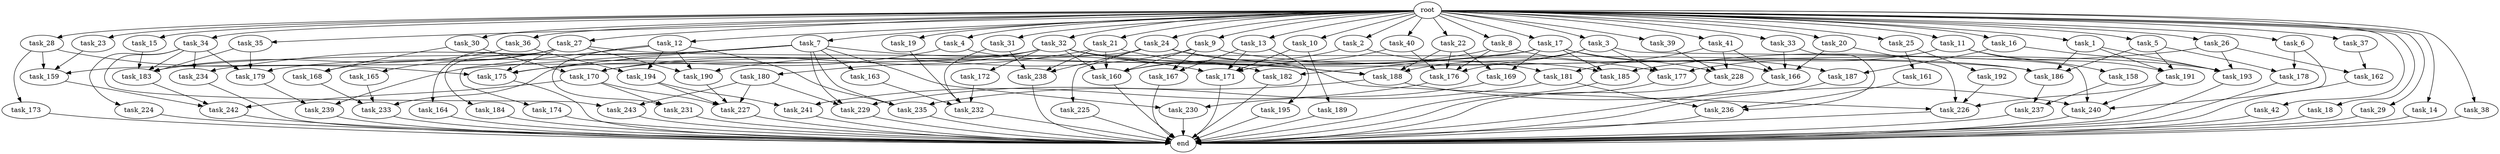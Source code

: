 digraph G {
  task_8 [size="102.400000"];
  task_239 [size="127990025420.800003"];
  task_173 [size="54975581388.800003"];
  task_158 [size="13743895347.200001"];
  task_17 [size="102.400000"];
  task_32 [size="102.400000"];
  root [size="0.000000"];
  task_242 [size="72155450572.800003"];
  task_35 [size="102.400000"];
  task_161 [size="21474836480.000000"];
  task_159 [size="154618822656.000000"];
  task_26 [size="102.400000"];
  task_15 [size="102.400000"];
  task_167 [size="140874927308.800018"];
  task_227 [size="101361228185.600006"];
  task_166 [size="85899345920.000000"];
  task_184 [size="69578470195.199997"];
  task_177 [size="97066260889.600006"];
  task_33 [size="102.400000"];
  task_186 [size="265428978892.800018"];
  task_181 [size="35218731827.200005"];
  task_231 [size="6871947673.600000"];
  task_241 [size="73014444032.000000"];
  task_233 [size="121977071206.400009"];
  task_176 [size="182965606809.600006"];
  task_225 [size="13743895347.200001"];
  task_13 [size="102.400000"];
  task_30 [size="102.400000"];
  task_5 [size="102.400000"];
  task_237 [size="52398601011.200005"];
  task_183 [size="181247619891.200012"];
  task_6 [size="102.400000"];
  task_228 [size="121118077747.200012"];
  task_240 [size="230210247065.600006"];
  task_22 [size="102.400000"];
  task_169 [size="89335319756.800003"];
  task_3 [size="102.400000"];
  task_179 [size="58411555225.600006"];
  task_234 [size="55834574848.000000"];
  task_164 [size="69578470195.199997"];
  task_188 [size="158913789952.000000"];
  task_236 [size="121118077747.200012"];
  task_230 [size="45526653337.600006"];
  task_42 [size="102.400000"];
  task_193 [size="186401580646.400024"];
  task_187 [size="116823110451.200012"];
  task_16 [size="102.400000"];
  task_191 [size="123695058124.800003"];
  task_175 [size="221620312473.600006"];
  task_224 [size="13743895347.200001"];
  task_189 [size="42090679500.800003"];
  task_160 [size="248249109708.800018"];
  task_182 [size="116823110451.200012"];
  task_12 [size="102.400000"];
  task_21 [size="102.400000"];
  task_18 [size="102.400000"];
  task_180 [size="30923764531.200001"];
  task_31 [size="102.400000"];
  task_9 [size="102.400000"];
  task_162 [size="124554051584.000000"];
  task_168 [size="91053306675.200012"];
  task_192 [size="21474836480.000000"];
  task_28 [size="102.400000"];
  task_174 [size="3435973836.800000"];
  task_178 [size="124554051584.000000"];
  task_29 [size="102.400000"];
  task_185 [size="210453397504.000000"];
  task_34 [size="102.400000"];
  task_10 [size="102.400000"];
  task_163 [size="42090679500.800003"];
  task_238 [size="99643241267.200012"];
  task_194 [size="45526653337.600006"];
  task_2 [size="102.400000"];
  task_171 [size="194132521779.200012"];
  end [size="0.000000"];
  task_41 [size="102.400000"];
  task_7 [size="102.400000"];
  task_39 [size="102.400000"];
  task_14 [size="102.400000"];
  task_24 [size="102.400000"];
  task_38 [size="102.400000"];
  task_195 [size="54975581388.800003"];
  task_243 [size="55834574848.000000"];
  task_19 [size="102.400000"];
  task_226 [size="172657685299.200012"];
  task_36 [size="102.400000"];
  task_170 [size="162349763788.800018"];
  task_25 [size="102.400000"];
  task_4 [size="102.400000"];
  task_40 [size="102.400000"];
  task_235 [size="67001489817.600006"];
  task_27 [size="102.400000"];
  task_232 [size="104797202022.400009"];
  task_229 [size="105656195481.600006"];
  task_23 [size="102.400000"];
  task_37 [size="102.400000"];
  task_165 [size="69578470195.199997"];
  task_1 [size="102.400000"];
  task_190 [size="158913789952.000000"];
  task_172 [size="30923764531.200001"];
  task_20 [size="102.400000"];
  task_11 [size="102.400000"];

  task_8 -> task_160 [size="536870912.000000"];
  task_8 -> task_166 [size="536870912.000000"];
  task_8 -> task_176 [size="536870912.000000"];
  task_239 -> end [size="1.000000"];
  task_173 -> end [size="1.000000"];
  task_158 -> task_237 [size="209715200.000000"];
  task_17 -> task_185 [size="838860800.000000"];
  task_17 -> task_182 [size="838860800.000000"];
  task_17 -> task_187 [size="838860800.000000"];
  task_17 -> task_170 [size="838860800.000000"];
  task_17 -> task_169 [size="838860800.000000"];
  task_17 -> task_228 [size="838860800.000000"];
  task_32 -> task_182 [size="301989888.000000"];
  task_32 -> task_172 [size="301989888.000000"];
  task_32 -> task_160 [size="301989888.000000"];
  task_32 -> task_233 [size="301989888.000000"];
  task_32 -> task_179 [size="301989888.000000"];
  task_32 -> task_188 [size="301989888.000000"];
  task_32 -> task_180 [size="301989888.000000"];
  task_32 -> task_193 [size="301989888.000000"];
  root -> task_8 [size="1.000000"];
  root -> task_14 [size="1.000000"];
  root -> task_24 [size="1.000000"];
  root -> task_13 [size="1.000000"];
  root -> task_33 [size="1.000000"];
  root -> task_12 [size="1.000000"];
  root -> task_21 [size="1.000000"];
  root -> task_18 [size="1.000000"];
  root -> task_22 [size="1.000000"];
  root -> task_31 [size="1.000000"];
  root -> task_9 [size="1.000000"];
  root -> task_5 [size="1.000000"];
  root -> task_39 [size="1.000000"];
  root -> task_36 [size="1.000000"];
  root -> task_32 [size="1.000000"];
  root -> task_26 [size="1.000000"];
  root -> task_15 [size="1.000000"];
  root -> task_6 [size="1.000000"];
  root -> task_4 [size="1.000000"];
  root -> task_25 [size="1.000000"];
  root -> task_40 [size="1.000000"];
  root -> task_30 [size="1.000000"];
  root -> task_34 [size="1.000000"];
  root -> task_3 [size="1.000000"];
  root -> task_19 [size="1.000000"];
  root -> task_10 [size="1.000000"];
  root -> task_23 [size="1.000000"];
  root -> task_37 [size="1.000000"];
  root -> task_42 [size="1.000000"];
  root -> task_1 [size="1.000000"];
  root -> task_11 [size="1.000000"];
  root -> task_17 [size="1.000000"];
  root -> task_2 [size="1.000000"];
  root -> task_41 [size="1.000000"];
  root -> task_29 [size="1.000000"];
  root -> task_20 [size="1.000000"];
  root -> task_35 [size="1.000000"];
  root -> task_7 [size="1.000000"];
  root -> task_27 [size="1.000000"];
  root -> task_38 [size="1.000000"];
  root -> task_28 [size="1.000000"];
  root -> task_16 [size="1.000000"];
  task_242 -> end [size="1.000000"];
  task_35 -> task_179 [size="134217728.000000"];
  task_35 -> task_183 [size="134217728.000000"];
  task_161 -> task_236 [size="838860800.000000"];
  task_159 -> task_242 [size="134217728.000000"];
  task_26 -> task_185 [size="679477248.000000"];
  task_26 -> task_162 [size="679477248.000000"];
  task_26 -> task_193 [size="679477248.000000"];
  task_15 -> task_183 [size="679477248.000000"];
  task_167 -> end [size="1.000000"];
  task_227 -> end [size="1.000000"];
  task_166 -> end [size="1.000000"];
  task_184 -> end [size="1.000000"];
  task_177 -> end [size="1.000000"];
  task_33 -> task_236 [size="134217728.000000"];
  task_33 -> task_166 [size="134217728.000000"];
  task_186 -> task_237 [size="301989888.000000"];
  task_181 -> task_235 [size="209715200.000000"];
  task_181 -> task_236 [size="209715200.000000"];
  task_231 -> end [size="1.000000"];
  task_241 -> end [size="1.000000"];
  task_233 -> end [size="1.000000"];
  task_176 -> task_241 [size="301989888.000000"];
  task_225 -> end [size="1.000000"];
  task_13 -> task_167 [size="536870912.000000"];
  task_13 -> task_195 [size="536870912.000000"];
  task_13 -> task_171 [size="536870912.000000"];
  task_30 -> task_170 [size="209715200.000000"];
  task_30 -> task_168 [size="209715200.000000"];
  task_5 -> task_191 [size="536870912.000000"];
  task_5 -> task_178 [size="536870912.000000"];
  task_5 -> task_186 [size="536870912.000000"];
  task_237 -> end [size="1.000000"];
  task_183 -> task_242 [size="536870912.000000"];
  task_6 -> task_178 [size="679477248.000000"];
  task_6 -> task_240 [size="679477248.000000"];
  task_228 -> end [size="1.000000"];
  task_240 -> end [size="1.000000"];
  task_22 -> task_188 [size="33554432.000000"];
  task_22 -> task_169 [size="33554432.000000"];
  task_22 -> task_176 [size="33554432.000000"];
  task_169 -> task_230 [size="33554432.000000"];
  task_3 -> task_188 [size="679477248.000000"];
  task_3 -> task_176 [size="679477248.000000"];
  task_3 -> task_177 [size="679477248.000000"];
  task_3 -> task_240 [size="679477248.000000"];
  task_179 -> task_239 [size="838860800.000000"];
  task_234 -> end [size="1.000000"];
  task_164 -> end [size="1.000000"];
  task_188 -> task_229 [size="209715200.000000"];
  task_188 -> task_240 [size="209715200.000000"];
  task_236 -> end [size="1.000000"];
  task_230 -> end [size="1.000000"];
  task_42 -> end [size="1.000000"];
  task_193 -> end [size="1.000000"];
  task_187 -> end [size="1.000000"];
  task_16 -> task_187 [size="301989888.000000"];
  task_16 -> task_193 [size="301989888.000000"];
  task_191 -> task_226 [size="679477248.000000"];
  task_191 -> task_240 [size="679477248.000000"];
  task_175 -> end [size="1.000000"];
  task_224 -> end [size="1.000000"];
  task_189 -> end [size="1.000000"];
  task_160 -> end [size="1.000000"];
  task_182 -> end [size="1.000000"];
  task_12 -> task_190 [size="33554432.000000"];
  task_12 -> task_194 [size="33554432.000000"];
  task_12 -> task_231 [size="33554432.000000"];
  task_12 -> task_174 [size="33554432.000000"];
  task_12 -> task_235 [size="33554432.000000"];
  task_21 -> task_188 [size="536870912.000000"];
  task_21 -> task_160 [size="536870912.000000"];
  task_21 -> task_170 [size="536870912.000000"];
  task_21 -> task_238 [size="536870912.000000"];
  task_18 -> end [size="1.000000"];
  task_180 -> task_229 [size="411041792.000000"];
  task_180 -> task_227 [size="411041792.000000"];
  task_180 -> task_243 [size="411041792.000000"];
  task_31 -> task_232 [size="301989888.000000"];
  task_31 -> task_238 [size="301989888.000000"];
  task_9 -> task_190 [size="838860800.000000"];
  task_9 -> task_160 [size="838860800.000000"];
  task_9 -> task_167 [size="838860800.000000"];
  task_9 -> task_186 [size="838860800.000000"];
  task_162 -> end [size="1.000000"];
  task_168 -> task_233 [size="209715200.000000"];
  task_192 -> task_226 [size="838860800.000000"];
  task_28 -> task_159 [size="536870912.000000"];
  task_28 -> task_175 [size="536870912.000000"];
  task_28 -> task_173 [size="536870912.000000"];
  task_174 -> end [size="1.000000"];
  task_178 -> end [size="1.000000"];
  task_29 -> end [size="1.000000"];
  task_185 -> end [size="1.000000"];
  task_34 -> task_183 [size="134217728.000000"];
  task_34 -> task_234 [size="134217728.000000"];
  task_34 -> task_224 [size="134217728.000000"];
  task_34 -> task_243 [size="134217728.000000"];
  task_34 -> task_179 [size="134217728.000000"];
  task_10 -> task_189 [size="411041792.000000"];
  task_10 -> task_171 [size="411041792.000000"];
  task_163 -> task_232 [size="209715200.000000"];
  task_238 -> end [size="1.000000"];
  task_194 -> task_227 [size="411041792.000000"];
  task_194 -> task_241 [size="411041792.000000"];
  task_2 -> task_181 [size="209715200.000000"];
  task_2 -> task_160 [size="209715200.000000"];
  task_171 -> end [size="1.000000"];
  task_41 -> task_181 [size="134217728.000000"];
  task_41 -> task_228 [size="134217728.000000"];
  task_41 -> task_166 [size="134217728.000000"];
  task_7 -> task_235 [size="411041792.000000"];
  task_7 -> task_175 [size="411041792.000000"];
  task_7 -> task_234 [size="411041792.000000"];
  task_7 -> task_183 [size="411041792.000000"];
  task_7 -> task_230 [size="411041792.000000"];
  task_7 -> task_229 [size="411041792.000000"];
  task_7 -> task_163 [size="411041792.000000"];
  task_7 -> task_239 [size="411041792.000000"];
  task_7 -> task_171 [size="411041792.000000"];
  task_39 -> task_228 [size="209715200.000000"];
  task_14 -> end [size="1.000000"];
  task_24 -> task_159 [size="134217728.000000"];
  task_24 -> task_238 [size="134217728.000000"];
  task_24 -> task_177 [size="134217728.000000"];
  task_24 -> task_226 [size="134217728.000000"];
  task_24 -> task_225 [size="134217728.000000"];
  task_38 -> end [size="1.000000"];
  task_195 -> end [size="1.000000"];
  task_243 -> end [size="1.000000"];
  task_19 -> task_232 [size="209715200.000000"];
  task_226 -> end [size="1.000000"];
  task_36 -> task_194 [size="411041792.000000"];
  task_36 -> task_183 [size="411041792.000000"];
  task_170 -> task_242 [size="33554432.000000"];
  task_170 -> task_231 [size="33554432.000000"];
  task_170 -> task_227 [size="33554432.000000"];
  task_25 -> task_161 [size="209715200.000000"];
  task_25 -> task_192 [size="209715200.000000"];
  task_4 -> task_185 [size="536870912.000000"];
  task_4 -> task_175 [size="536870912.000000"];
  task_40 -> task_176 [size="536870912.000000"];
  task_40 -> task_171 [size="536870912.000000"];
  task_235 -> end [size="1.000000"];
  task_27 -> task_190 [size="679477248.000000"];
  task_27 -> task_186 [size="679477248.000000"];
  task_27 -> task_164 [size="679477248.000000"];
  task_27 -> task_184 [size="679477248.000000"];
  task_27 -> task_175 [size="679477248.000000"];
  task_27 -> task_165 [size="679477248.000000"];
  task_27 -> task_168 [size="679477248.000000"];
  task_232 -> end [size="1.000000"];
  task_229 -> end [size="1.000000"];
  task_23 -> task_159 [size="838860800.000000"];
  task_37 -> task_162 [size="536870912.000000"];
  task_165 -> task_233 [size="679477248.000000"];
  task_1 -> task_191 [size="536870912.000000"];
  task_1 -> task_186 [size="536870912.000000"];
  task_1 -> task_193 [size="536870912.000000"];
  task_190 -> task_227 [size="134217728.000000"];
  task_172 -> task_232 [size="301989888.000000"];
  task_20 -> task_166 [size="33554432.000000"];
  task_20 -> task_226 [size="33554432.000000"];
  task_11 -> task_191 [size="134217728.000000"];
  task_11 -> task_177 [size="134217728.000000"];
  task_11 -> task_158 [size="134217728.000000"];
}
